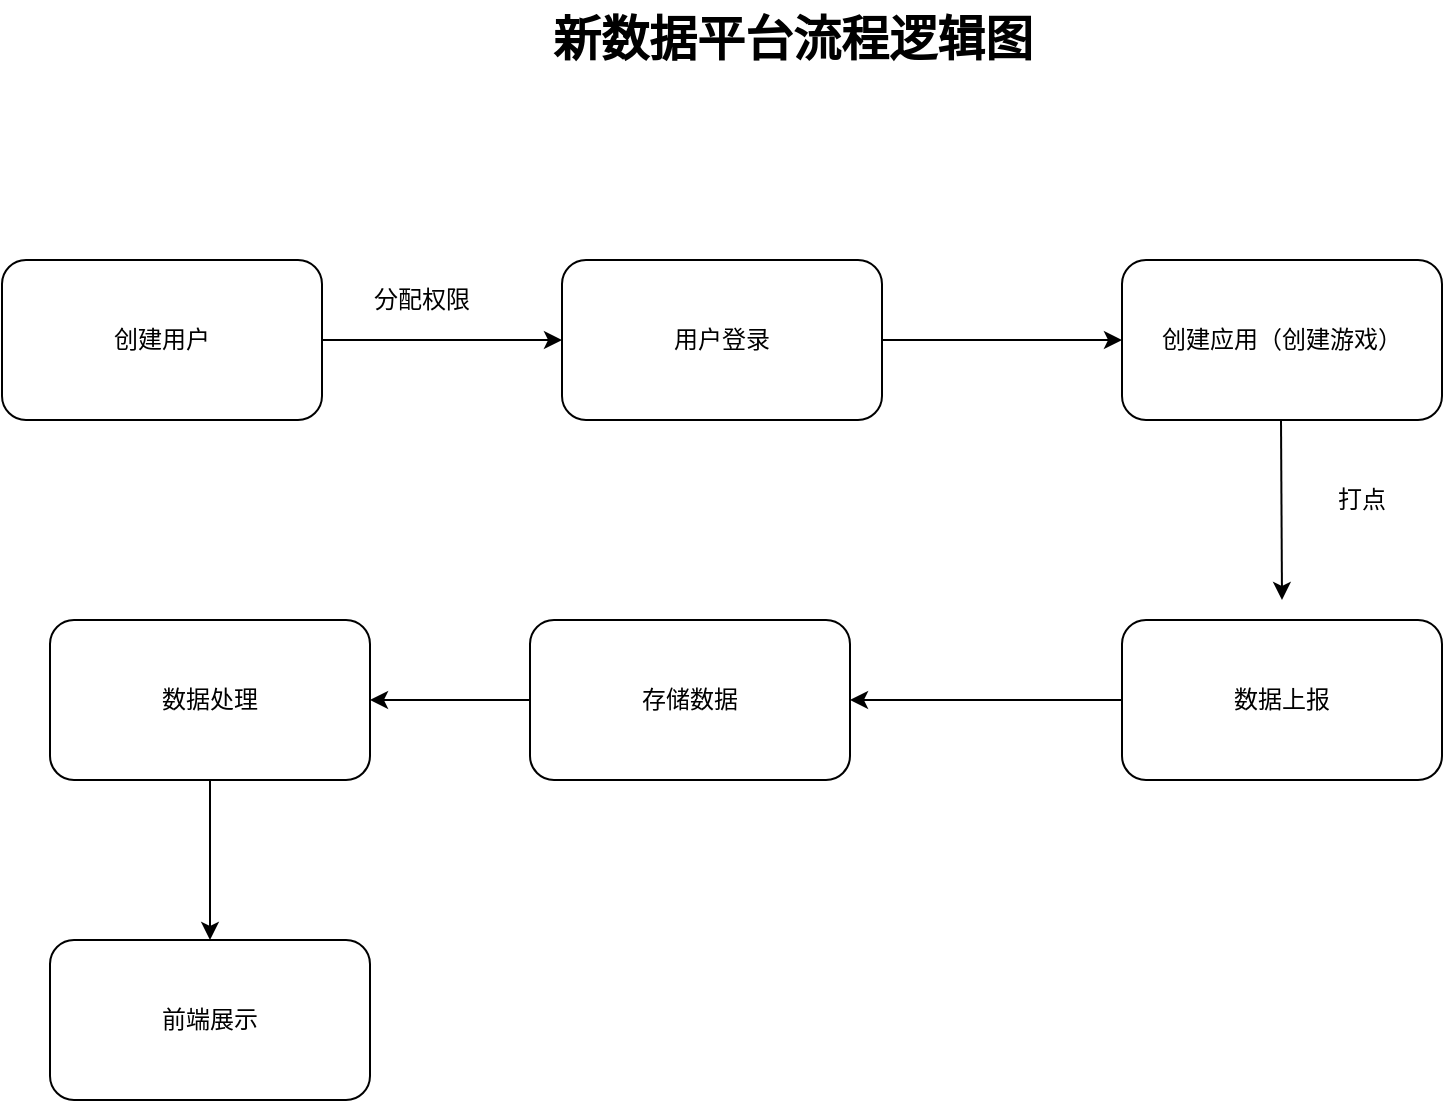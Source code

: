 <mxfile version="11.0.2" type="github"><diagram id="Dcl6H2xGjWkYIHh6qHsB" name="Page-1"><mxGraphModel dx="1422" dy="771" grid="1" gridSize="10" guides="1" tooltips="1" connect="1" arrows="1" fold="1" page="1" pageScale="1" pageWidth="1169" pageHeight="1654" math="0" shadow="0"><root><mxCell id="0"/><mxCell id="1" parent="0"/><mxCell id="sKD1ps9no3SklfGrBN42-2" value="创建用户" style="rounded=1;whiteSpace=wrap;html=1;" vertex="1" parent="1"><mxGeometry x="160" y="170" width="160" height="80" as="geometry"/></mxCell><mxCell id="sKD1ps9no3SklfGrBN42-3" value="新数据平台流程逻辑图" style="text;strokeColor=none;fillColor=none;html=1;fontSize=24;fontStyle=1;verticalAlign=middle;align=center;" vertex="1" parent="1"><mxGeometry x="310" y="40" width="490" height="40" as="geometry"/></mxCell><mxCell id="sKD1ps9no3SklfGrBN42-8" value="" style="edgeStyle=orthogonalEdgeStyle;rounded=0;orthogonalLoop=1;jettySize=auto;html=1;" edge="1" parent="1" source="sKD1ps9no3SklfGrBN42-4" target="sKD1ps9no3SklfGrBN42-7"><mxGeometry relative="1" as="geometry"/></mxCell><mxCell id="sKD1ps9no3SklfGrBN42-4" value="用户登录" style="rounded=1;whiteSpace=wrap;html=1;" vertex="1" parent="1"><mxGeometry x="440" y="170" width="160" height="80" as="geometry"/></mxCell><mxCell id="sKD1ps9no3SklfGrBN42-7" value="创建应用（创建游戏）" style="rounded=1;whiteSpace=wrap;html=1;" vertex="1" parent="1"><mxGeometry x="720" y="170" width="160" height="80" as="geometry"/></mxCell><mxCell id="sKD1ps9no3SklfGrBN42-5" value="" style="endArrow=classic;html=1;entryX=0;entryY=0.5;entryDx=0;entryDy=0;" edge="1" parent="1" target="sKD1ps9no3SklfGrBN42-4"><mxGeometry width="50" height="50" relative="1" as="geometry"><mxPoint x="320" y="210" as="sourcePoint"/><mxPoint x="410" y="210" as="targetPoint"/></mxGeometry></mxCell><mxCell id="sKD1ps9no3SklfGrBN42-9" value="分配权限" style="text;html=1;strokeColor=none;fillColor=none;align=center;verticalAlign=middle;whiteSpace=wrap;rounded=0;" vertex="1" parent="1"><mxGeometry x="340" y="180" width="60" height="20" as="geometry"/></mxCell><mxCell id="sKD1ps9no3SklfGrBN42-10" value="" style="endArrow=classic;html=1;" edge="1" parent="1"><mxGeometry width="50" height="50" relative="1" as="geometry"><mxPoint x="799.5" y="250" as="sourcePoint"/><mxPoint x="800" y="340" as="targetPoint"/></mxGeometry></mxCell><mxCell id="sKD1ps9no3SklfGrBN42-11" value="打点" style="text;html=1;strokeColor=none;fillColor=none;align=center;verticalAlign=middle;whiteSpace=wrap;rounded=0;" vertex="1" parent="1"><mxGeometry x="820" y="280" width="40" height="20" as="geometry"/></mxCell><mxCell id="sKD1ps9no3SklfGrBN42-14" value="" style="edgeStyle=orthogonalEdgeStyle;rounded=0;orthogonalLoop=1;jettySize=auto;html=1;" edge="1" parent="1" source="sKD1ps9no3SklfGrBN42-12" target="sKD1ps9no3SklfGrBN42-13"><mxGeometry relative="1" as="geometry"/></mxCell><mxCell id="sKD1ps9no3SklfGrBN42-12" value="数据上报" style="rounded=1;whiteSpace=wrap;html=1;" vertex="1" parent="1"><mxGeometry x="720" y="350" width="160" height="80" as="geometry"/></mxCell><mxCell id="sKD1ps9no3SklfGrBN42-16" value="" style="edgeStyle=orthogonalEdgeStyle;rounded=0;orthogonalLoop=1;jettySize=auto;html=1;" edge="1" parent="1" source="sKD1ps9no3SklfGrBN42-13" target="sKD1ps9no3SklfGrBN42-15"><mxGeometry relative="1" as="geometry"/></mxCell><mxCell id="sKD1ps9no3SklfGrBN42-13" value="存储数据" style="rounded=1;whiteSpace=wrap;html=1;" vertex="1" parent="1"><mxGeometry x="424" y="350" width="160" height="80" as="geometry"/></mxCell><mxCell id="sKD1ps9no3SklfGrBN42-18" value="" style="edgeStyle=orthogonalEdgeStyle;rounded=0;orthogonalLoop=1;jettySize=auto;html=1;" edge="1" parent="1" source="sKD1ps9no3SklfGrBN42-15" target="sKD1ps9no3SklfGrBN42-17"><mxGeometry relative="1" as="geometry"/></mxCell><mxCell id="sKD1ps9no3SklfGrBN42-15" value="数据处理" style="rounded=1;whiteSpace=wrap;html=1;" vertex="1" parent="1"><mxGeometry x="184" y="350" width="160" height="80" as="geometry"/></mxCell><mxCell id="sKD1ps9no3SklfGrBN42-17" value="前端展示" style="rounded=1;whiteSpace=wrap;html=1;" vertex="1" parent="1"><mxGeometry x="184" y="510" width="160" height="80" as="geometry"/></mxCell></root></mxGraphModel></diagram></mxfile>